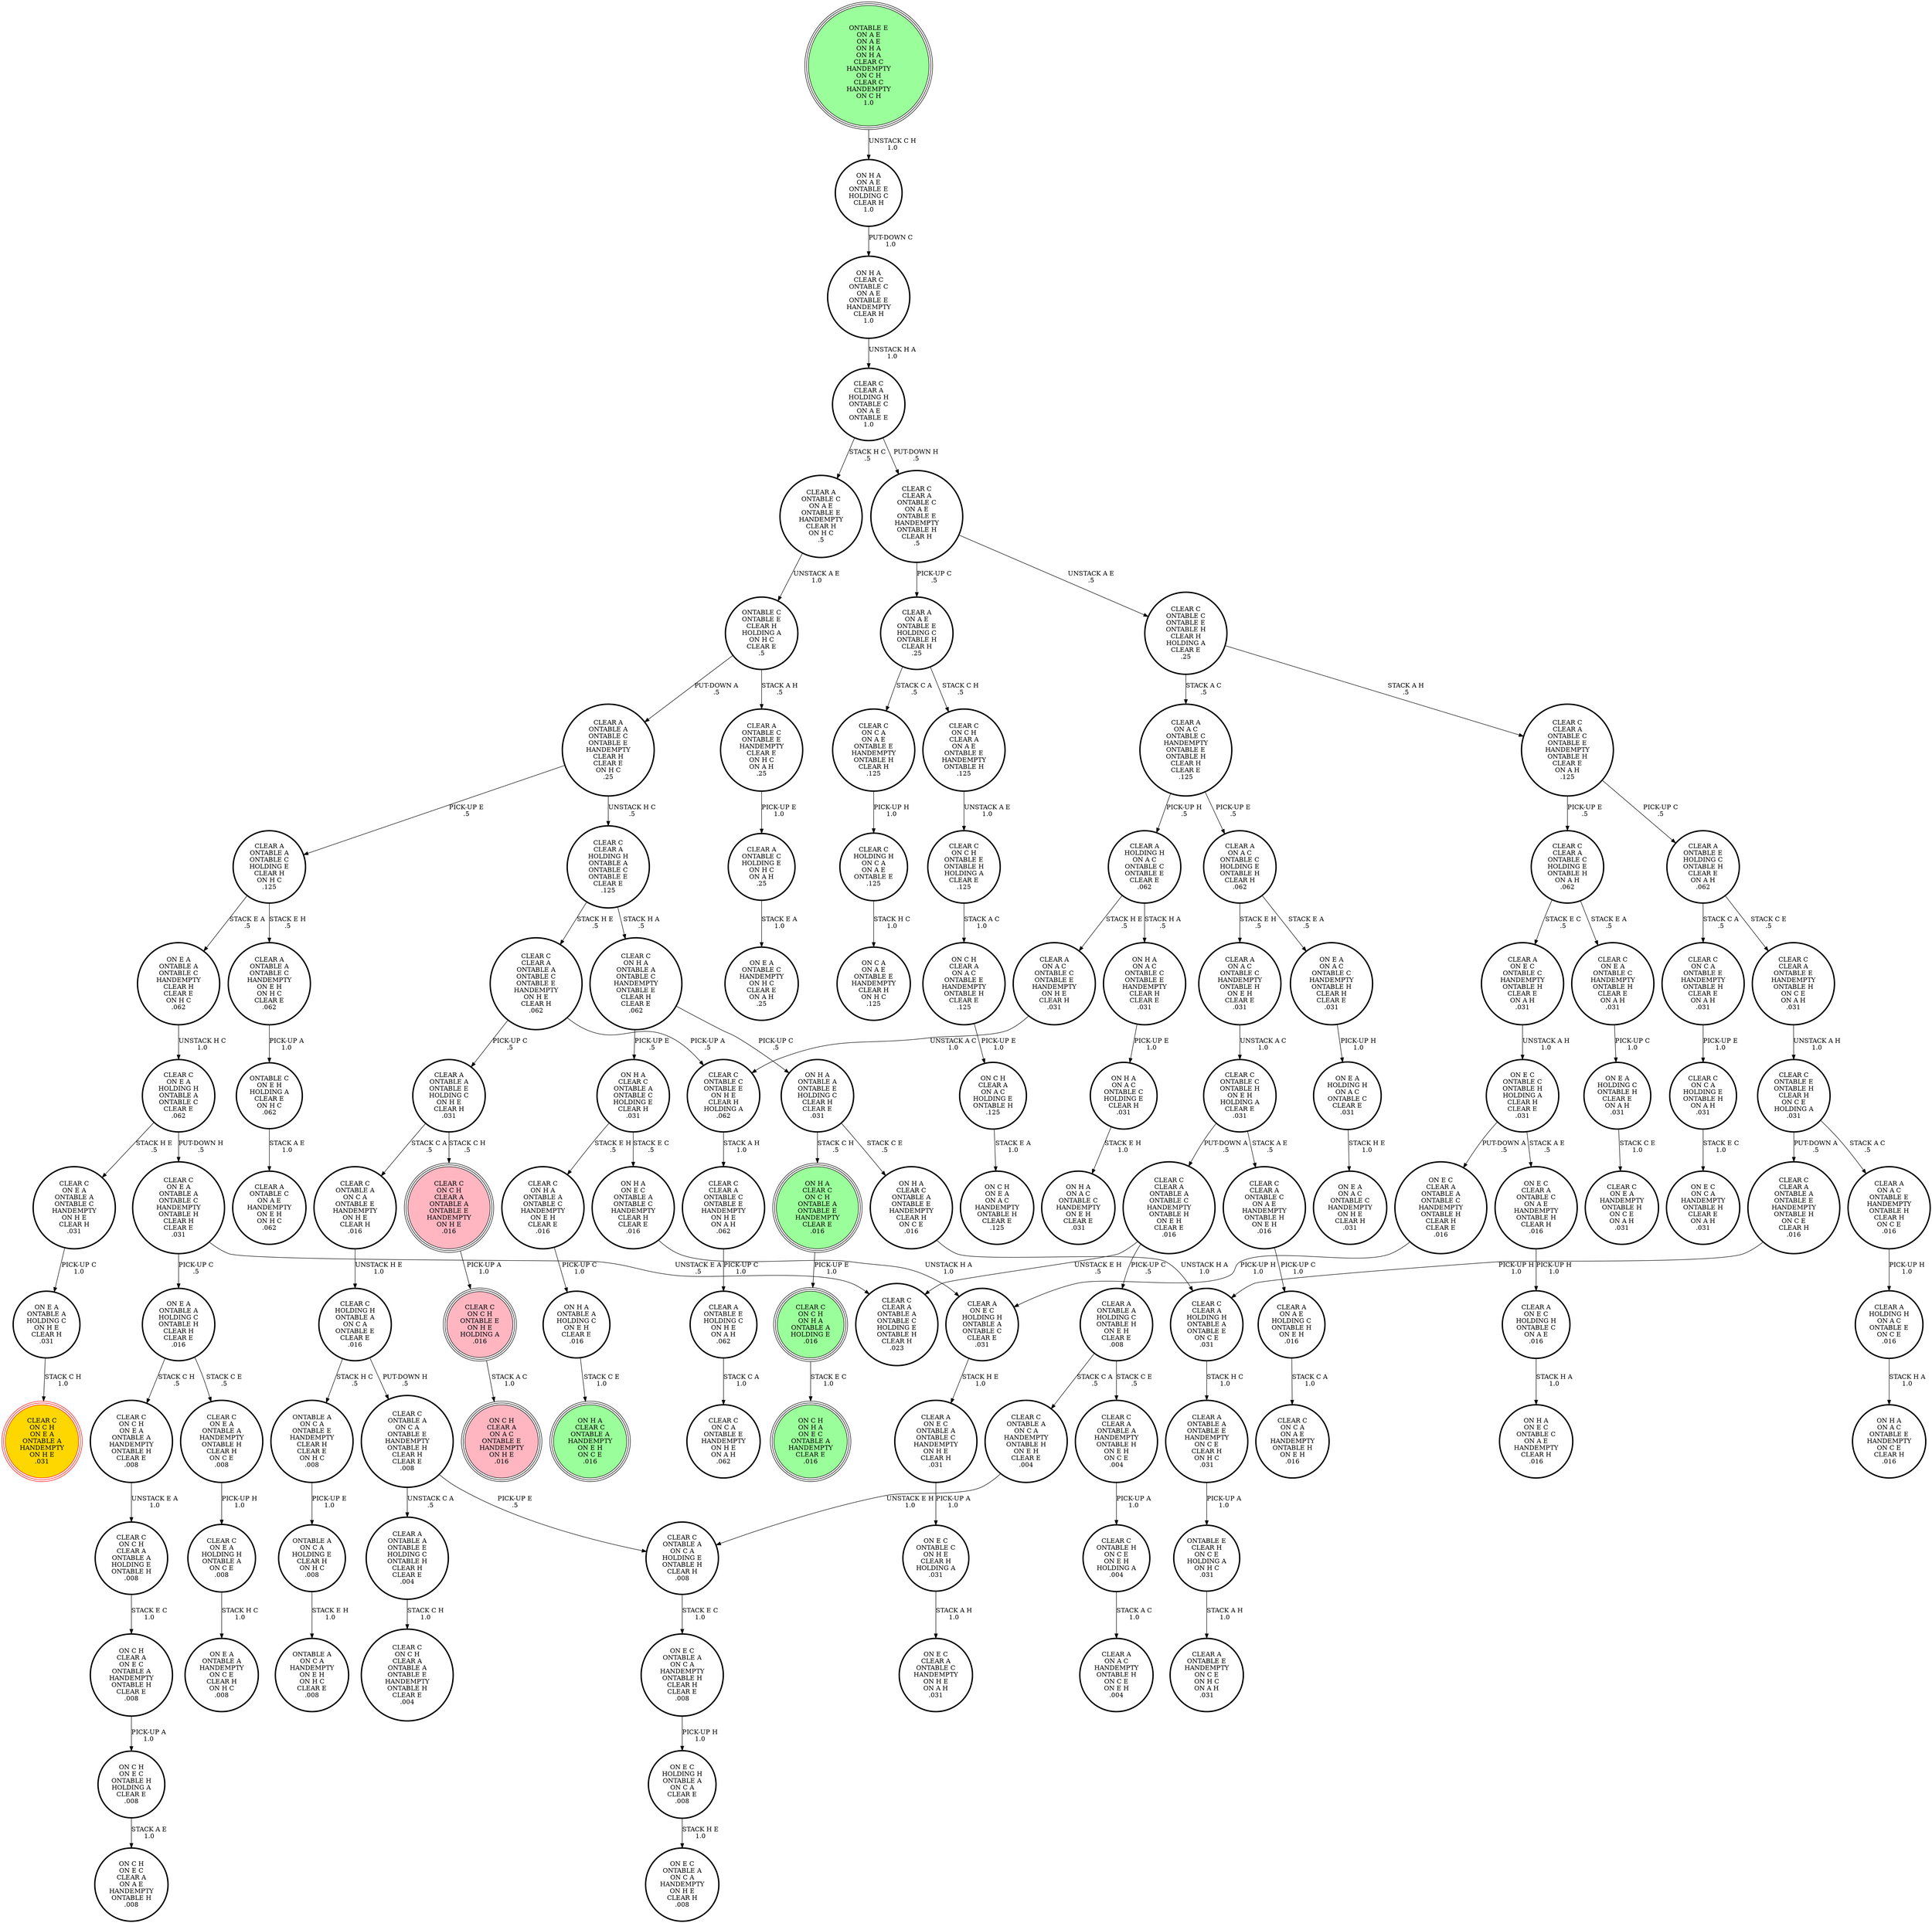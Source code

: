 digraph {
"CLEAR A\nON E C\nHOLDING H\nONTABLE A\nONTABLE C\nCLEAR E\n.031\n" -> "CLEAR A\nON E C\nONTABLE A\nONTABLE C\nHANDEMPTY\nON H E\nCLEAR H\n.031\n"[label="STACK H E\n1.0\n"];
"ON E C\nONTABLE C\nON H E\nCLEAR H\nHOLDING A\n.031\n" -> "ON E C\nCLEAR A\nONTABLE C\nHANDEMPTY\nON H E\nON A H\n.031\n"[label="STACK A H\n1.0\n"];
"CLEAR C\nCLEAR A\nONTABLE A\nONTABLE C\nONTABLE E\nHANDEMPTY\nON H E\nCLEAR H\n.062\n" -> "CLEAR A\nONTABLE A\nONTABLE E\nHOLDING C\nON H E\nCLEAR H\n.031\n"[label="PICK-UP C\n.5\n"];
"CLEAR C\nCLEAR A\nONTABLE A\nONTABLE C\nONTABLE E\nHANDEMPTY\nON H E\nCLEAR H\n.062\n" -> "CLEAR C\nONTABLE C\nONTABLE E\nON H E\nCLEAR H\nHOLDING A\n.062\n"[label="PICK-UP A\n.5\n"];
"ON H A\nCLEAR C\nON C H\nONTABLE A\nONTABLE E\nHANDEMPTY\nCLEAR E\n.016\n" -> "CLEAR C\nON C H\nON H A\nONTABLE A\nHOLDING E\n.016\n"[label="PICK-UP E\n1.0\n"];
"ON E A\nHOLDING C\nONTABLE H\nCLEAR E\nON A H\n.031\n" -> "CLEAR C\nON E A\nHANDEMPTY\nONTABLE H\nON C E\nON A H\n.031\n"[label="STACK C E\n1.0\n"];
"CLEAR C\nCLEAR A\nONTABLE C\nONTABLE E\nHANDEMPTY\nON H E\nON A H\n.062\n" -> "CLEAR A\nONTABLE E\nHOLDING C\nON H E\nON A H\n.062\n"[label="PICK-UP C\n1.0\n"];
"CLEAR A\nON A C\nONTABLE C\nHANDEMPTY\nONTABLE H\nON E H\nCLEAR E\n.031\n" -> "CLEAR C\nONTABLE C\nONTABLE H\nON E H\nHOLDING A\nCLEAR E\n.031\n"[label="UNSTACK A C\n1.0\n"];
"CLEAR A\nONTABLE A\nONTABLE E\nHOLDING C\nONTABLE H\nCLEAR H\nCLEAR E\n.004\n" -> "CLEAR C\nON C H\nCLEAR A\nONTABLE A\nONTABLE E\nHANDEMPTY\nONTABLE H\nCLEAR E\n.004\n"[label="STACK C H\n1.0\n"];
"ONTABLE C\nON E H\nHOLDING A\nCLEAR E\nON H C\n.062\n" -> "CLEAR A\nONTABLE C\nON A E\nHANDEMPTY\nON E H\nON H C\n.062\n"[label="STACK A E\n1.0\n"];
"CLEAR A\nONTABLE C\nON A E\nONTABLE E\nHANDEMPTY\nCLEAR H\nON H C\n.5\n" -> "ONTABLE C\nONTABLE E\nCLEAR H\nHOLDING A\nON H C\nCLEAR E\n.5\n"[label="UNSTACK A E\n1.0\n"];
"CLEAR C\nON C H\nONTABLE E\nONTABLE H\nHOLDING A\nCLEAR E\n.125\n" -> "ON C H\nCLEAR A\nON A C\nONTABLE E\nHANDEMPTY\nONTABLE H\nCLEAR E\n.125\n"[label="STACK A C\n1.0\n"];
"ON H A\nON A E\nONTABLE E\nHOLDING C\nCLEAR H\n1.0\n" -> "ON H A\nCLEAR C\nONTABLE C\nON A E\nONTABLE E\nHANDEMPTY\nCLEAR H\n1.0\n"[label="PUT-DOWN C\n1.0\n"];
"CLEAR A\nONTABLE A\nONTABLE C\nHOLDING E\nCLEAR H\nON H C\n.125\n" -> "ON E A\nONTABLE A\nONTABLE C\nHANDEMPTY\nCLEAR H\nCLEAR E\nON H C\n.062\n"[label="STACK E A\n.5\n"];
"CLEAR A\nONTABLE A\nONTABLE C\nHOLDING E\nCLEAR H\nON H C\n.125\n" -> "CLEAR A\nONTABLE A\nONTABLE C\nHANDEMPTY\nON E H\nON H C\nCLEAR E\n.062\n"[label="STACK E H\n.5\n"];
"ON C H\nCLEAR A\nON A C\nHOLDING E\nONTABLE H\n.125\n" -> "ON C H\nON E A\nON A C\nHANDEMPTY\nONTABLE H\nCLEAR E\n.125\n"[label="STACK E A\n1.0\n"];
"ON H A\nONTABLE A\nHOLDING C\nON E H\nCLEAR E\n.016\n" -> "ON H A\nCLEAR C\nONTABLE A\nHANDEMPTY\nON E H\nON C E\n.016\n"[label="STACK C E\n1.0\n"];
"ON E A\nHOLDING H\nON A C\nONTABLE C\nCLEAR E\n.031\n" -> "ON E A\nON A C\nONTABLE C\nHANDEMPTY\nON H E\nCLEAR H\n.031\n"[label="STACK H E\n1.0\n"];
"CLEAR C\nCLEAR A\nONTABLE C\nON A E\nONTABLE E\nHANDEMPTY\nONTABLE H\nCLEAR H\n.5\n" -> "CLEAR C\nONTABLE C\nONTABLE E\nONTABLE H\nCLEAR H\nHOLDING A\nCLEAR E\n.25\n"[label="UNSTACK A E\n.5\n"];
"CLEAR C\nCLEAR A\nONTABLE C\nON A E\nONTABLE E\nHANDEMPTY\nONTABLE H\nCLEAR H\n.5\n" -> "CLEAR A\nON A E\nONTABLE E\nHOLDING C\nONTABLE H\nCLEAR H\n.25\n"[label="PICK-UP C\n.5\n"];
"CLEAR C\nON C H\nCLEAR A\nONTABLE A\nONTABLE E\nHANDEMPTY\nON H E\n.016\n" -> "CLEAR C\nON C H\nONTABLE E\nON H E\nHOLDING A\n.016\n"[label="PICK-UP A\n1.0\n"];
"CLEAR C\nONTABLE A\nON C A\nONTABLE E\nHANDEMPTY\nONTABLE H\nCLEAR H\nCLEAR E\n.008\n" -> "CLEAR C\nONTABLE A\nON C A\nHOLDING E\nONTABLE H\nCLEAR H\n.008\n"[label="PICK-UP E\n.5\n"];
"CLEAR C\nONTABLE A\nON C A\nONTABLE E\nHANDEMPTY\nONTABLE H\nCLEAR H\nCLEAR E\n.008\n" -> "CLEAR A\nONTABLE A\nONTABLE E\nHOLDING C\nONTABLE H\nCLEAR H\nCLEAR E\n.004\n"[label="UNSTACK C A\n.5\n"];
"CLEAR C\nON C H\nONTABLE E\nON H E\nHOLDING A\n.016\n" -> "ON C H\nCLEAR A\nON A C\nONTABLE E\nHANDEMPTY\nON H E\n.016\n"[label="STACK A C\n1.0\n"];
"CLEAR C\nONTABLE A\nON C A\nHANDEMPTY\nONTABLE H\nON E H\nCLEAR E\n.004\n" -> "CLEAR C\nONTABLE A\nON C A\nHOLDING E\nONTABLE H\nCLEAR H\n.008\n"[label="UNSTACK E H\n1.0\n"];
"CLEAR A\nHOLDING H\nON A C\nONTABLE C\nONTABLE E\nCLEAR E\n.062\n" -> "CLEAR A\nON A C\nONTABLE C\nONTABLE E\nHANDEMPTY\nON H E\nCLEAR H\n.031\n"[label="STACK H E\n.5\n"];
"CLEAR A\nHOLDING H\nON A C\nONTABLE C\nONTABLE E\nCLEAR E\n.062\n" -> "ON H A\nON A C\nONTABLE C\nONTABLE E\nHANDEMPTY\nCLEAR H\nCLEAR E\n.031\n"[label="STACK H A\n.5\n"];
"ON H A\nON A C\nONTABLE C\nHOLDING E\nCLEAR H\n.031\n" -> "ON H A\nON A C\nONTABLE C\nHANDEMPTY\nON E H\nCLEAR E\n.031\n"[label="STACK E H\n1.0\n"];
"CLEAR C\nCLEAR A\nHOLDING H\nONTABLE A\nONTABLE E\nON C E\n.031\n" -> "CLEAR A\nONTABLE A\nONTABLE E\nHANDEMPTY\nON C E\nCLEAR H\nON H C\n.031\n"[label="STACK H C\n1.0\n"];
"CLEAR C\nONTABLE C\nONTABLE E\nONTABLE H\nCLEAR H\nHOLDING A\nCLEAR E\n.25\n" -> "CLEAR A\nON A C\nONTABLE C\nHANDEMPTY\nONTABLE E\nONTABLE H\nCLEAR H\nCLEAR E\n.125\n"[label="STACK A C\n.5\n"];
"CLEAR C\nONTABLE C\nONTABLE E\nONTABLE H\nCLEAR H\nHOLDING A\nCLEAR E\n.25\n" -> "CLEAR C\nCLEAR A\nONTABLE C\nONTABLE E\nHANDEMPTY\nONTABLE H\nCLEAR E\nON A H\n.125\n"[label="STACK A H\n.5\n"];
"CLEAR C\nCLEAR A\nHOLDING H\nONTABLE A\nONTABLE C\nONTABLE E\nCLEAR E\n.125\n" -> "CLEAR C\nON H A\nONTABLE A\nONTABLE C\nHANDEMPTY\nONTABLE E\nCLEAR H\nCLEAR E\n.062\n"[label="STACK H A\n.5\n"];
"CLEAR C\nCLEAR A\nHOLDING H\nONTABLE A\nONTABLE C\nONTABLE E\nCLEAR E\n.125\n" -> "CLEAR C\nCLEAR A\nONTABLE A\nONTABLE C\nONTABLE E\nHANDEMPTY\nON H E\nCLEAR H\n.062\n"[label="STACK H E\n.5\n"];
"ON C H\nCLEAR A\nON A C\nONTABLE E\nHANDEMPTY\nONTABLE H\nCLEAR E\n.125\n" -> "ON C H\nCLEAR A\nON A C\nHOLDING E\nONTABLE H\n.125\n"[label="PICK-UP E\n1.0\n"];
"CLEAR C\nONTABLE A\nON C A\nHOLDING E\nONTABLE H\nCLEAR H\n.008\n" -> "ON E C\nONTABLE A\nON C A\nHANDEMPTY\nONTABLE H\nCLEAR H\nCLEAR E\n.008\n"[label="STACK E C\n1.0\n"];
"ON C H\nCLEAR A\nON E C\nONTABLE A\nHANDEMPTY\nONTABLE H\nCLEAR E\n.008\n" -> "ON C H\nON E C\nONTABLE H\nHOLDING A\nCLEAR E\n.008\n"[label="PICK-UP A\n1.0\n"];
"CLEAR C\nON C H\nCLEAR A\nONTABLE A\nHOLDING E\nONTABLE H\n.008\n" -> "ON C H\nCLEAR A\nON E C\nONTABLE A\nHANDEMPTY\nONTABLE H\nCLEAR E\n.008\n"[label="STACK E C\n1.0\n"];
"CLEAR C\nHOLDING H\nON C A\nON A E\nONTABLE E\n.125\n" -> "ON C A\nON A E\nONTABLE E\nHANDEMPTY\nCLEAR H\nON H C\n.125\n"[label="STACK H C\n1.0\n"];
"CLEAR C\nCLEAR A\nONTABLE C\nONTABLE E\nHANDEMPTY\nONTABLE H\nCLEAR E\nON A H\n.125\n" -> "CLEAR C\nCLEAR A\nONTABLE C\nHOLDING E\nONTABLE H\nON A H\n.062\n"[label="PICK-UP E\n.5\n"];
"CLEAR C\nCLEAR A\nONTABLE C\nONTABLE E\nHANDEMPTY\nONTABLE H\nCLEAR E\nON A H\n.125\n" -> "CLEAR A\nONTABLE E\nHOLDING C\nONTABLE H\nCLEAR E\nON A H\n.062\n"[label="PICK-UP C\n.5\n"];
"ON H A\nON A C\nONTABLE C\nONTABLE E\nHANDEMPTY\nCLEAR H\nCLEAR E\n.031\n" -> "ON H A\nON A C\nONTABLE C\nHOLDING E\nCLEAR H\n.031\n"[label="PICK-UP E\n1.0\n"];
"ON E A\nONTABLE A\nONTABLE C\nHANDEMPTY\nCLEAR H\nCLEAR E\nON H C\n.062\n" -> "CLEAR C\nON E A\nHOLDING H\nONTABLE A\nONTABLE C\nCLEAR E\n.062\n"[label="UNSTACK H C\n1.0\n"];
"CLEAR C\nON E A\nONTABLE A\nONTABLE C\nHANDEMPTY\nONTABLE H\nCLEAR H\nCLEAR E\n.031\n" -> "CLEAR C\nCLEAR A\nONTABLE A\nONTABLE C\nHOLDING E\nONTABLE H\nCLEAR H\n.023\n"[label="UNSTACK E A\n.5\n"];
"CLEAR C\nON E A\nONTABLE A\nONTABLE C\nHANDEMPTY\nONTABLE H\nCLEAR H\nCLEAR E\n.031\n" -> "ON E A\nONTABLE A\nHOLDING C\nONTABLE H\nCLEAR H\nCLEAR E\n.016\n"[label="PICK-UP C\n.5\n"];
"CLEAR C\nON E A\nONTABLE A\nHANDEMPTY\nONTABLE H\nCLEAR H\nON C E\n.008\n" -> "CLEAR C\nON E A\nHOLDING H\nONTABLE A\nON C E\n.008\n"[label="PICK-UP H\n1.0\n"];
"CLEAR A\nONTABLE A\nONTABLE C\nHANDEMPTY\nON E H\nON H C\nCLEAR E\n.062\n" -> "ONTABLE C\nON E H\nHOLDING A\nCLEAR E\nON H C\n.062\n"[label="PICK-UP A\n1.0\n"];
"ON E C\nONTABLE A\nON C A\nHANDEMPTY\nONTABLE H\nCLEAR H\nCLEAR E\n.008\n" -> "ON E C\nHOLDING H\nONTABLE A\nON C A\nCLEAR E\n.008\n"[label="PICK-UP H\n1.0\n"];
"CLEAR C\nCLEAR A\nONTABLE A\nHANDEMPTY\nONTABLE H\nON E H\nON C E\n.004\n" -> "CLEAR C\nONTABLE H\nON C E\nON E H\nHOLDING A\n.004\n"[label="PICK-UP A\n1.0\n"];
"ON C H\nON E C\nONTABLE H\nHOLDING A\nCLEAR E\n.008\n" -> "ON C H\nON E C\nCLEAR A\nON A E\nHANDEMPTY\nONTABLE H\n.008\n"[label="STACK A E\n1.0\n"];
"ON H A\nCLEAR C\nONTABLE A\nONTABLE C\nHOLDING E\nCLEAR H\n.031\n" -> "CLEAR C\nON H A\nONTABLE A\nONTABLE C\nHANDEMPTY\nON E H\nCLEAR E\n.016\n"[label="STACK E H\n.5\n"];
"ON H A\nCLEAR C\nONTABLE A\nONTABLE C\nHOLDING E\nCLEAR H\n.031\n" -> "ON H A\nON E C\nONTABLE A\nONTABLE C\nHANDEMPTY\nCLEAR H\nCLEAR E\n.016\n"[label="STACK E C\n.5\n"];
"CLEAR A\nON A C\nONTABLE C\nHOLDING E\nONTABLE H\nCLEAR H\n.062\n" -> "ON E A\nON A C\nONTABLE C\nHANDEMPTY\nONTABLE H\nCLEAR H\nCLEAR E\n.031\n"[label="STACK E A\n.5\n"];
"CLEAR A\nON A C\nONTABLE C\nHOLDING E\nONTABLE H\nCLEAR H\n.062\n" -> "CLEAR A\nON A C\nONTABLE C\nHANDEMPTY\nONTABLE H\nON E H\nCLEAR E\n.031\n"[label="STACK E H\n.5\n"];
"CLEAR A\nON E C\nONTABLE C\nHANDEMPTY\nONTABLE H\nCLEAR E\nON A H\n.031\n" -> "ON E C\nONTABLE C\nONTABLE H\nHOLDING A\nCLEAR H\nCLEAR E\n.031\n"[label="UNSTACK A H\n1.0\n"];
"CLEAR C\nON H A\nONTABLE A\nONTABLE C\nHANDEMPTY\nONTABLE E\nCLEAR H\nCLEAR E\n.062\n" -> "ON H A\nCLEAR C\nONTABLE A\nONTABLE C\nHOLDING E\nCLEAR H\n.031\n"[label="PICK-UP E\n.5\n"];
"CLEAR C\nON H A\nONTABLE A\nONTABLE C\nHANDEMPTY\nONTABLE E\nCLEAR H\nCLEAR E\n.062\n" -> "ON H A\nONTABLE A\nONTABLE E\nHOLDING C\nCLEAR H\nCLEAR E\n.031\n"[label="PICK-UP C\n.5\n"];
"CLEAR A\nONTABLE A\nONTABLE E\nHANDEMPTY\nON C E\nCLEAR H\nON H C\n.031\n" -> "ONTABLE E\nCLEAR H\nON C E\nHOLDING A\nON H C\n.031\n"[label="PICK-UP A\n1.0\n"];
"CLEAR A\nON A E\nHOLDING C\nONTABLE H\nON E H\n.016\n" -> "CLEAR C\nON C A\nON A E\nHANDEMPTY\nONTABLE H\nON E H\n.016\n"[label="STACK C A\n1.0\n"];
"CLEAR C\nON C H\nON H A\nONTABLE A\nHOLDING E\n.016\n" -> "ON C H\nON H A\nON E C\nONTABLE A\nHANDEMPTY\nCLEAR E\n.016\n"[label="STACK E C\n1.0\n"];
"CLEAR C\nON C A\nHOLDING E\nONTABLE H\nON A H\n.031\n" -> "ON E C\nON C A\nHANDEMPTY\nONTABLE H\nCLEAR E\nON A H\n.031\n"[label="STACK E C\n1.0\n"];
"CLEAR A\nON A C\nONTABLE C\nONTABLE E\nHANDEMPTY\nON H E\nCLEAR H\n.031\n" -> "CLEAR C\nONTABLE C\nONTABLE E\nON H E\nCLEAR H\nHOLDING A\n.062\n"[label="UNSTACK A C\n1.0\n"];
"CLEAR C\nCLEAR A\nONTABLE A\nONTABLE E\nHANDEMPTY\nONTABLE H\nON C E\nCLEAR H\n.016\n" -> "CLEAR C\nCLEAR A\nHOLDING H\nONTABLE A\nONTABLE E\nON C E\n.031\n"[label="PICK-UP H\n1.0\n"];
"CLEAR A\nON A E\nONTABLE E\nHOLDING C\nONTABLE H\nCLEAR H\n.25\n" -> "CLEAR C\nON C A\nON A E\nONTABLE E\nHANDEMPTY\nONTABLE H\nCLEAR H\n.125\n"[label="STACK C A\n.5\n"];
"CLEAR A\nON A E\nONTABLE E\nHOLDING C\nONTABLE H\nCLEAR H\n.25\n" -> "CLEAR C\nON C H\nCLEAR A\nON A E\nONTABLE E\nHANDEMPTY\nONTABLE H\n.125\n"[label="STACK C H\n.5\n"];
"CLEAR A\nONTABLE E\nHOLDING C\nONTABLE H\nCLEAR E\nON A H\n.062\n" -> "CLEAR C\nON C A\nONTABLE E\nHANDEMPTY\nONTABLE H\nCLEAR E\nON A H\n.031\n"[label="STACK C A\n.5\n"];
"CLEAR A\nONTABLE E\nHOLDING C\nONTABLE H\nCLEAR E\nON A H\n.062\n" -> "CLEAR C\nCLEAR A\nONTABLE E\nHANDEMPTY\nONTABLE H\nON C E\nON A H\n.031\n"[label="STACK C E\n.5\n"];
"CLEAR C\nCLEAR A\nONTABLE E\nHANDEMPTY\nONTABLE H\nON C E\nON A H\n.031\n" -> "CLEAR C\nONTABLE E\nONTABLE H\nCLEAR H\nON C E\nHOLDING A\n.031\n"[label="UNSTACK A H\n1.0\n"];
"CLEAR C\nON E A\nHOLDING H\nONTABLE A\nON C E\n.008\n" -> "ON E A\nONTABLE A\nHANDEMPTY\nON C E\nCLEAR H\nON H C\n.008\n"[label="STACK H C\n1.0\n"];
"CLEAR C\nONTABLE C\nONTABLE E\nON H E\nCLEAR H\nHOLDING A\n.062\n" -> "CLEAR C\nCLEAR A\nONTABLE C\nONTABLE E\nHANDEMPTY\nON H E\nON A H\n.062\n"[label="STACK A H\n1.0\n"];
"CLEAR C\nHOLDING H\nONTABLE A\nON C A\nONTABLE E\nCLEAR E\n.016\n" -> "CLEAR C\nONTABLE A\nON C A\nONTABLE E\nHANDEMPTY\nONTABLE H\nCLEAR H\nCLEAR E\n.008\n"[label="PUT-DOWN H\n.5\n"];
"CLEAR C\nHOLDING H\nONTABLE A\nON C A\nONTABLE E\nCLEAR E\n.016\n" -> "ONTABLE A\nON C A\nONTABLE E\nHANDEMPTY\nCLEAR H\nCLEAR E\nON H C\n.008\n"[label="STACK H C\n.5\n"];
"ON E A\nONTABLE A\nHOLDING C\nON H E\nCLEAR H\n.031\n" -> "CLEAR C\nON C H\nON E A\nONTABLE A\nHANDEMPTY\nON H E\n.031\n"[label="STACK C H\n1.0\n"];
"ON E C\nONTABLE C\nONTABLE H\nHOLDING A\nCLEAR H\nCLEAR E\n.031\n" -> "ON E C\nCLEAR A\nONTABLE A\nONTABLE C\nHANDEMPTY\nONTABLE H\nCLEAR H\nCLEAR E\n.016\n"[label="PUT-DOWN A\n.5\n"];
"ON E C\nONTABLE C\nONTABLE H\nHOLDING A\nCLEAR H\nCLEAR E\n.031\n" -> "ON E C\nCLEAR A\nONTABLE C\nON A E\nHANDEMPTY\nONTABLE H\nCLEAR H\n.016\n"[label="STACK A E\n.5\n"];
"CLEAR C\nCLEAR A\nONTABLE A\nONTABLE C\nHANDEMPTY\nONTABLE H\nON E H\nCLEAR E\n.016\n" -> "CLEAR A\nONTABLE A\nHOLDING C\nONTABLE H\nON E H\nCLEAR E\n.008\n"[label="PICK-UP C\n.5\n"];
"CLEAR C\nCLEAR A\nONTABLE A\nONTABLE C\nHANDEMPTY\nONTABLE H\nON E H\nCLEAR E\n.016\n" -> "CLEAR C\nCLEAR A\nONTABLE A\nONTABLE C\nHOLDING E\nONTABLE H\nCLEAR H\n.023\n"[label="UNSTACK E H\n.5\n"];
"ON E C\nCLEAR A\nONTABLE A\nONTABLE C\nHANDEMPTY\nONTABLE H\nCLEAR H\nCLEAR E\n.016\n" -> "CLEAR A\nON E C\nHOLDING H\nONTABLE A\nONTABLE C\nCLEAR E\n.031\n"[label="PICK-UP H\n1.0\n"];
"CLEAR A\nON A C\nONTABLE E\nHANDEMPTY\nONTABLE H\nCLEAR H\nON C E\n.016\n" -> "CLEAR A\nHOLDING H\nON A C\nONTABLE E\nON C E\n.016\n"[label="PICK-UP H\n1.0\n"];
"CLEAR C\nON E A\nONTABLE C\nHANDEMPTY\nONTABLE H\nCLEAR E\nON A H\n.031\n" -> "ON E A\nHOLDING C\nONTABLE H\nCLEAR E\nON A H\n.031\n"[label="PICK-UP C\n1.0\n"];
"ON E C\nCLEAR A\nONTABLE C\nON A E\nHANDEMPTY\nONTABLE H\nCLEAR H\n.016\n" -> "CLEAR A\nON E C\nHOLDING H\nONTABLE C\nON A E\n.016\n"[label="PICK-UP H\n1.0\n"];
"CLEAR C\nONTABLE H\nON C E\nON E H\nHOLDING A\n.004\n" -> "CLEAR A\nON A C\nHANDEMPTY\nONTABLE H\nON C E\nON E H\n.004\n"[label="STACK A C\n1.0\n"];
"ON H A\nONTABLE A\nONTABLE E\nHOLDING C\nCLEAR H\nCLEAR E\n.031\n" -> "ON H A\nCLEAR C\nONTABLE A\nONTABLE E\nHANDEMPTY\nCLEAR H\nON C E\n.016\n"[label="STACK C E\n.5\n"];
"ON H A\nONTABLE A\nONTABLE E\nHOLDING C\nCLEAR H\nCLEAR E\n.031\n" -> "ON H A\nCLEAR C\nON C H\nONTABLE A\nONTABLE E\nHANDEMPTY\nCLEAR E\n.016\n"[label="STACK C H\n.5\n"];
"CLEAR C\nCLEAR A\nHOLDING H\nONTABLE C\nON A E\nONTABLE E\n1.0\n" -> "CLEAR C\nCLEAR A\nONTABLE C\nON A E\nONTABLE E\nHANDEMPTY\nONTABLE H\nCLEAR H\n.5\n"[label="PUT-DOWN H\n.5\n"];
"CLEAR C\nCLEAR A\nHOLDING H\nONTABLE C\nON A E\nONTABLE E\n1.0\n" -> "CLEAR A\nONTABLE C\nON A E\nONTABLE E\nHANDEMPTY\nCLEAR H\nON H C\n.5\n"[label="STACK H C\n.5\n"];
"ON H A\nON E C\nONTABLE A\nONTABLE C\nHANDEMPTY\nCLEAR H\nCLEAR E\n.016\n" -> "CLEAR A\nON E C\nHOLDING H\nONTABLE A\nONTABLE C\nCLEAR E\n.031\n"[label="UNSTACK H A\n1.0\n"];
"CLEAR C\nONTABLE C\nONTABLE H\nON E H\nHOLDING A\nCLEAR E\n.031\n" -> "CLEAR C\nCLEAR A\nONTABLE C\nON A E\nHANDEMPTY\nONTABLE H\nON E H\n.016\n"[label="STACK A E\n.5\n"];
"CLEAR C\nONTABLE C\nONTABLE H\nON E H\nHOLDING A\nCLEAR E\n.031\n" -> "CLEAR C\nCLEAR A\nONTABLE A\nONTABLE C\nHANDEMPTY\nONTABLE H\nON E H\nCLEAR E\n.016\n"[label="PUT-DOWN A\n.5\n"];
"CLEAR A\nON E C\nHOLDING H\nONTABLE C\nON A E\n.016\n" -> "ON H A\nON E C\nONTABLE C\nON A E\nHANDEMPTY\nCLEAR H\n.016\n"[label="STACK H A\n1.0\n"];
"CLEAR A\nONTABLE A\nHOLDING C\nONTABLE H\nON E H\nCLEAR E\n.008\n" -> "CLEAR C\nCLEAR A\nONTABLE A\nHANDEMPTY\nONTABLE H\nON E H\nON C E\n.004\n"[label="STACK C E\n.5\n"];
"CLEAR A\nONTABLE A\nHOLDING C\nONTABLE H\nON E H\nCLEAR E\n.008\n" -> "CLEAR C\nONTABLE A\nON C A\nHANDEMPTY\nONTABLE H\nON E H\nCLEAR E\n.004\n"[label="STACK C A\n.5\n"];
"CLEAR C\nON C A\nONTABLE E\nHANDEMPTY\nONTABLE H\nCLEAR E\nON A H\n.031\n" -> "CLEAR C\nON C A\nHOLDING E\nONTABLE H\nON A H\n.031\n"[label="PICK-UP E\n1.0\n"];
"ONTABLE A\nON C A\nONTABLE E\nHANDEMPTY\nCLEAR H\nCLEAR E\nON H C\n.008\n" -> "ONTABLE A\nON C A\nHOLDING E\nCLEAR H\nON H C\n.008\n"[label="PICK-UP E\n1.0\n"];
"CLEAR C\nCLEAR A\nONTABLE C\nON A E\nHANDEMPTY\nONTABLE H\nON E H\n.016\n" -> "CLEAR A\nON A E\nHOLDING C\nONTABLE H\nON E H\n.016\n"[label="PICK-UP C\n1.0\n"];
"CLEAR A\nONTABLE A\nONTABLE C\nONTABLE E\nHANDEMPTY\nCLEAR H\nCLEAR E\nON H C\n.25\n" -> "CLEAR A\nONTABLE A\nONTABLE C\nHOLDING E\nCLEAR H\nON H C\n.125\n"[label="PICK-UP E\n.5\n"];
"CLEAR A\nONTABLE A\nONTABLE C\nONTABLE E\nHANDEMPTY\nCLEAR H\nCLEAR E\nON H C\n.25\n" -> "CLEAR C\nCLEAR A\nHOLDING H\nONTABLE A\nONTABLE C\nONTABLE E\nCLEAR E\n.125\n"[label="UNSTACK H C\n.5\n"];
"CLEAR C\nCLEAR A\nONTABLE C\nHOLDING E\nONTABLE H\nON A H\n.062\n" -> "CLEAR A\nON E C\nONTABLE C\nHANDEMPTY\nONTABLE H\nCLEAR E\nON A H\n.031\n"[label="STACK E C\n.5\n"];
"CLEAR C\nCLEAR A\nONTABLE C\nHOLDING E\nONTABLE H\nON A H\n.062\n" -> "CLEAR C\nON E A\nONTABLE C\nHANDEMPTY\nONTABLE H\nCLEAR E\nON A H\n.031\n"[label="STACK E A\n.5\n"];
"ONTABLE E\nON A E\nON A E\nON H A\nON H A\nCLEAR C\nHANDEMPTY\nON C H\nCLEAR C\nHANDEMPTY\nON C H\n1.0\n" -> "ON H A\nON A E\nONTABLE E\nHOLDING C\nCLEAR H\n1.0\n"[label="UNSTACK C H\n1.0\n"];
"CLEAR C\nON C H\nON E A\nONTABLE A\nHANDEMPTY\nONTABLE H\nCLEAR E\n.008\n" -> "CLEAR C\nON C H\nCLEAR A\nONTABLE A\nHOLDING E\nONTABLE H\n.008\n"[label="UNSTACK E A\n1.0\n"];
"CLEAR C\nON H A\nONTABLE A\nONTABLE C\nHANDEMPTY\nON E H\nCLEAR E\n.016\n" -> "ON H A\nONTABLE A\nHOLDING C\nON E H\nCLEAR E\n.016\n"[label="PICK-UP C\n1.0\n"];
"CLEAR A\nHOLDING H\nON A C\nONTABLE E\nON C E\n.016\n" -> "ON H A\nON A C\nONTABLE E\nHANDEMPTY\nON C E\nCLEAR H\n.016\n"[label="STACK H A\n1.0\n"];
"CLEAR A\nON E C\nONTABLE A\nONTABLE C\nHANDEMPTY\nON H E\nCLEAR H\n.031\n" -> "ON E C\nONTABLE C\nON H E\nCLEAR H\nHOLDING A\n.031\n"[label="PICK-UP A\n1.0\n"];
"ON H A\nCLEAR C\nONTABLE C\nON A E\nONTABLE E\nHANDEMPTY\nCLEAR H\n1.0\n" -> "CLEAR C\nCLEAR A\nHOLDING H\nONTABLE C\nON A E\nONTABLE E\n1.0\n"[label="UNSTACK H A\n1.0\n"];
"ON E A\nON A C\nONTABLE C\nHANDEMPTY\nONTABLE H\nCLEAR H\nCLEAR E\n.031\n" -> "ON E A\nHOLDING H\nON A C\nONTABLE C\nCLEAR E\n.031\n"[label="PICK-UP H\n1.0\n"];
"CLEAR A\nONTABLE E\nHOLDING C\nON H E\nON A H\n.062\n" -> "CLEAR C\nON C A\nONTABLE E\nHANDEMPTY\nON H E\nON A H\n.062\n"[label="STACK C A\n1.0\n"];
"ONTABLE E\nCLEAR H\nON C E\nHOLDING A\nON H C\n.031\n" -> "CLEAR A\nONTABLE E\nHANDEMPTY\nON C E\nON H C\nON A H\n.031\n"[label="STACK A H\n1.0\n"];
"ONTABLE C\nONTABLE E\nCLEAR H\nHOLDING A\nON H C\nCLEAR E\n.5\n" -> "CLEAR A\nONTABLE A\nONTABLE C\nONTABLE E\nHANDEMPTY\nCLEAR H\nCLEAR E\nON H C\n.25\n"[label="PUT-DOWN A\n.5\n"];
"ONTABLE C\nONTABLE E\nCLEAR H\nHOLDING A\nON H C\nCLEAR E\n.5\n" -> "CLEAR A\nONTABLE C\nONTABLE E\nHANDEMPTY\nCLEAR E\nON H C\nON A H\n.25\n"[label="STACK A H\n.5\n"];
"CLEAR A\nONTABLE C\nONTABLE E\nHANDEMPTY\nCLEAR E\nON H C\nON A H\n.25\n" -> "CLEAR A\nONTABLE C\nHOLDING E\nON H C\nON A H\n.25\n"[label="PICK-UP E\n1.0\n"];
"CLEAR A\nON A C\nONTABLE C\nHANDEMPTY\nONTABLE E\nONTABLE H\nCLEAR H\nCLEAR E\n.125\n" -> "CLEAR A\nON A C\nONTABLE C\nHOLDING E\nONTABLE H\nCLEAR H\n.062\n"[label="PICK-UP E\n.5\n"];
"CLEAR A\nON A C\nONTABLE C\nHANDEMPTY\nONTABLE E\nONTABLE H\nCLEAR H\nCLEAR E\n.125\n" -> "CLEAR A\nHOLDING H\nON A C\nONTABLE C\nONTABLE E\nCLEAR E\n.062\n"[label="PICK-UP H\n.5\n"];
"CLEAR C\nON E A\nHOLDING H\nONTABLE A\nONTABLE C\nCLEAR E\n.062\n" -> "CLEAR C\nON E A\nONTABLE A\nONTABLE C\nHANDEMPTY\nONTABLE H\nCLEAR H\nCLEAR E\n.031\n"[label="PUT-DOWN H\n.5\n"];
"CLEAR C\nON E A\nHOLDING H\nONTABLE A\nONTABLE C\nCLEAR E\n.062\n" -> "CLEAR C\nON E A\nONTABLE A\nONTABLE C\nHANDEMPTY\nON H E\nCLEAR H\n.031\n"[label="STACK H E\n.5\n"];
"CLEAR C\nON C H\nCLEAR A\nON A E\nONTABLE E\nHANDEMPTY\nONTABLE H\n.125\n" -> "CLEAR C\nON C H\nONTABLE E\nONTABLE H\nHOLDING A\nCLEAR E\n.125\n"[label="UNSTACK A E\n1.0\n"];
"CLEAR C\nON C A\nON A E\nONTABLE E\nHANDEMPTY\nONTABLE H\nCLEAR H\n.125\n" -> "CLEAR C\nHOLDING H\nON C A\nON A E\nONTABLE E\n.125\n"[label="PICK-UP H\n1.0\n"];
"CLEAR A\nONTABLE A\nONTABLE E\nHOLDING C\nON H E\nCLEAR H\n.031\n" -> "CLEAR C\nON C H\nCLEAR A\nONTABLE A\nONTABLE E\nHANDEMPTY\nON H E\n.016\n"[label="STACK C H\n.5\n"];
"CLEAR A\nONTABLE A\nONTABLE E\nHOLDING C\nON H E\nCLEAR H\n.031\n" -> "CLEAR C\nONTABLE A\nON C A\nONTABLE E\nHANDEMPTY\nON H E\nCLEAR H\n.016\n"[label="STACK C A\n.5\n"];
"ON E C\nHOLDING H\nONTABLE A\nON C A\nCLEAR E\n.008\n" -> "ON E C\nONTABLE A\nON C A\nHANDEMPTY\nON H E\nCLEAR H\n.008\n"[label="STACK H E\n1.0\n"];
"ONTABLE A\nON C A\nHOLDING E\nCLEAR H\nON H C\n.008\n" -> "ONTABLE A\nON C A\nHANDEMPTY\nON E H\nON H C\nCLEAR E\n.008\n"[label="STACK E H\n1.0\n"];
"CLEAR C\nONTABLE A\nON C A\nONTABLE E\nHANDEMPTY\nON H E\nCLEAR H\n.016\n" -> "CLEAR C\nHOLDING H\nONTABLE A\nON C A\nONTABLE E\nCLEAR E\n.016\n"[label="UNSTACK H E\n1.0\n"];
"CLEAR C\nONTABLE E\nONTABLE H\nCLEAR H\nON C E\nHOLDING A\n.031\n" -> "CLEAR C\nCLEAR A\nONTABLE A\nONTABLE E\nHANDEMPTY\nONTABLE H\nON C E\nCLEAR H\n.016\n"[label="PUT-DOWN A\n.5\n"];
"CLEAR C\nONTABLE E\nONTABLE H\nCLEAR H\nON C E\nHOLDING A\n.031\n" -> "CLEAR A\nON A C\nONTABLE E\nHANDEMPTY\nONTABLE H\nCLEAR H\nON C E\n.016\n"[label="STACK A C\n.5\n"];
"ON E A\nONTABLE A\nHOLDING C\nONTABLE H\nCLEAR H\nCLEAR E\n.016\n" -> "CLEAR C\nON C H\nON E A\nONTABLE A\nHANDEMPTY\nONTABLE H\nCLEAR E\n.008\n"[label="STACK C H\n.5\n"];
"ON E A\nONTABLE A\nHOLDING C\nONTABLE H\nCLEAR H\nCLEAR E\n.016\n" -> "CLEAR C\nON E A\nONTABLE A\nHANDEMPTY\nONTABLE H\nCLEAR H\nON C E\n.008\n"[label="STACK C E\n.5\n"];
"CLEAR C\nON E A\nONTABLE A\nONTABLE C\nHANDEMPTY\nON H E\nCLEAR H\n.031\n" -> "ON E A\nONTABLE A\nHOLDING C\nON H E\nCLEAR H\n.031\n"[label="PICK-UP C\n1.0\n"];
"ON H A\nCLEAR C\nONTABLE A\nONTABLE E\nHANDEMPTY\nCLEAR H\nON C E\n.016\n" -> "CLEAR C\nCLEAR A\nHOLDING H\nONTABLE A\nONTABLE E\nON C E\n.031\n"[label="UNSTACK H A\n1.0\n"];
"CLEAR A\nONTABLE C\nHOLDING E\nON H C\nON A H\n.25\n" -> "ON E A\nONTABLE C\nHANDEMPTY\nON H C\nCLEAR E\nON A H\n.25\n"[label="STACK E A\n1.0\n"];
"ON C A\nON A E\nONTABLE E\nHANDEMPTY\nCLEAR H\nON H C\n.125\n" [shape=circle, penwidth=3];
"ON H A\nON E C\nONTABLE C\nON A E\nHANDEMPTY\nCLEAR H\n.016\n" [shape=circle, penwidth=3];
"ONTABLE A\nON C A\nHANDEMPTY\nON E H\nON H C\nCLEAR E\n.008\n" [shape=circle, penwidth=3];
"ON C H\nON H A\nON E C\nONTABLE A\nHANDEMPTY\nCLEAR E\n.016\n" [shape=circle, style=filled, fillcolor=palegreen1, peripheries=3];
"CLEAR C\nON C H\nCLEAR A\nONTABLE A\nONTABLE E\nHANDEMPTY\nONTABLE H\nCLEAR E\n.004\n" [shape=circle, penwidth=3];
"ON C H\nON E C\nCLEAR A\nON A E\nHANDEMPTY\nONTABLE H\n.008\n" [shape=circle, penwidth=3];
"ON E C\nONTABLE A\nON C A\nHANDEMPTY\nON H E\nCLEAR H\n.008\n" [shape=circle, penwidth=3];
"CLEAR A\nONTABLE C\nON A E\nHANDEMPTY\nON E H\nON H C\n.062\n" [shape=circle, penwidth=3];
"ON E C\nCLEAR A\nONTABLE C\nHANDEMPTY\nON H E\nON A H\n.031\n" [shape=circle, penwidth=3];
"CLEAR A\nON A C\nHANDEMPTY\nONTABLE H\nON C E\nON E H\n.004\n" [shape=circle, penwidth=3];
"ON E C\nON C A\nHANDEMPTY\nONTABLE H\nCLEAR E\nON A H\n.031\n" [shape=circle, penwidth=3];
"CLEAR A\nONTABLE E\nHANDEMPTY\nON C E\nON H C\nON A H\n.031\n" [shape=circle, penwidth=3];
"ON H A\nON A C\nONTABLE C\nHANDEMPTY\nON E H\nCLEAR E\n.031\n" [shape=circle, penwidth=3];
"ON C H\nCLEAR A\nON A C\nONTABLE E\nHANDEMPTY\nON H E\n.016\n" [shape=circle, style=filled, fillcolor=lightpink, peripheries=3];
"CLEAR C\nCLEAR A\nONTABLE A\nONTABLE C\nHOLDING E\nONTABLE H\nCLEAR H\n.023\n" [shape=circle, penwidth=3];
"CLEAR C\nON C A\nON A E\nHANDEMPTY\nONTABLE H\nON E H\n.016\n" [shape=circle, penwidth=3];
"ON H A\nCLEAR C\nONTABLE A\nHANDEMPTY\nON E H\nON C E\n.016\n" [shape=circle, style=filled, fillcolor=palegreen1, peripheries=3];
"ON C H\nON E A\nON A C\nHANDEMPTY\nONTABLE H\nCLEAR E\n.125\n" [shape=circle, penwidth=3];
"CLEAR C\nON C H\nON E A\nONTABLE A\nHANDEMPTY\nON H E\n.031\n" [shape=circle, style=filled color=red, fillcolor=gold, peripheries=3];
"ON E A\nON A C\nONTABLE C\nHANDEMPTY\nON H E\nCLEAR H\n.031\n" [shape=circle, penwidth=3];
"ON H A\nON A C\nONTABLE E\nHANDEMPTY\nON C E\nCLEAR H\n.016\n" [shape=circle, penwidth=3];
"ON E A\nONTABLE C\nHANDEMPTY\nON H C\nCLEAR E\nON A H\n.25\n" [shape=circle, penwidth=3];
"CLEAR C\nON C A\nONTABLE E\nHANDEMPTY\nON H E\nON A H\n.062\n" [shape=circle, penwidth=3];
"CLEAR C\nON E A\nHANDEMPTY\nONTABLE H\nON C E\nON A H\n.031\n" [shape=circle, penwidth=3];
"ON E A\nONTABLE A\nHANDEMPTY\nON C E\nCLEAR H\nON H C\n.008\n" [shape=circle, penwidth=3];
"ON C A\nON A E\nONTABLE E\nHANDEMPTY\nCLEAR H\nON H C\n.125\n" [shape=circle, penwidth=3];
"ON H A\nON E C\nONTABLE C\nON A E\nHANDEMPTY\nCLEAR H\n.016\n" [shape=circle, penwidth=3];
"CLEAR A\nONTABLE A\nONTABLE C\nHOLDING E\nCLEAR H\nON H C\n.125\n" [shape=circle, penwidth=3];
"CLEAR C\nON C H\nONTABLE E\nON H E\nHOLDING A\n.016\n" [shape=circle, style=filled, fillcolor=lightpink, peripheries=3];
"CLEAR A\nONTABLE A\nONTABLE E\nHOLDING C\nONTABLE H\nCLEAR H\nCLEAR E\n.004\n" [shape=circle, penwidth=3];
"ONTABLE A\nON C A\nHANDEMPTY\nON E H\nON H C\nCLEAR E\n.008\n" [shape=circle, penwidth=3];
"CLEAR C\nCLEAR A\nONTABLE C\nONTABLE E\nHANDEMPTY\nONTABLE H\nCLEAR E\nON A H\n.125\n" [shape=circle, penwidth=3];
"ON C H\nCLEAR A\nON A C\nHOLDING E\nONTABLE H\n.125\n" [shape=circle, penwidth=3];
"ON C H\nON H A\nON E C\nONTABLE A\nHANDEMPTY\nCLEAR E\n.016\n" [shape=circle, style=filled, fillcolor=palegreen1, peripheries=3];
"CLEAR A\nON A C\nONTABLE C\nHANDEMPTY\nONTABLE E\nONTABLE H\nCLEAR H\nCLEAR E\n.125\n" [shape=circle, penwidth=3];
"CLEAR C\nONTABLE A\nON C A\nHANDEMPTY\nONTABLE H\nON E H\nCLEAR E\n.004\n" [shape=circle, penwidth=3];
"CLEAR A\nONTABLE A\nONTABLE E\nHOLDING C\nON H E\nCLEAR H\n.031\n" [shape=circle, penwidth=3];
"CLEAR C\nCLEAR A\nONTABLE A\nONTABLE C\nHANDEMPTY\nONTABLE H\nON E H\nCLEAR E\n.016\n" [shape=circle, penwidth=3];
"CLEAR C\nON C H\nCLEAR A\nONTABLE A\nONTABLE E\nHANDEMPTY\nONTABLE H\nCLEAR E\n.004\n" [shape=circle, penwidth=3];
"ON C H\nON E C\nCLEAR A\nON A E\nHANDEMPTY\nONTABLE H\n.008\n" [shape=circle, penwidth=3];
"CLEAR A\nONTABLE E\nHOLDING C\nONTABLE H\nCLEAR E\nON A H\n.062\n" [shape=circle, penwidth=3];
"ON E C\nONTABLE A\nON C A\nHANDEMPTY\nON H E\nCLEAR H\n.008\n" [shape=circle, penwidth=3];
"ON E C\nCLEAR A\nONTABLE A\nONTABLE C\nHANDEMPTY\nONTABLE H\nCLEAR H\nCLEAR E\n.016\n" [shape=circle, penwidth=3];
"CLEAR A\nONTABLE A\nONTABLE C\nONTABLE E\nHANDEMPTY\nCLEAR H\nCLEAR E\nON H C\n.25\n" [shape=circle, penwidth=3];
"ON C H\nCLEAR A\nON A C\nONTABLE E\nHANDEMPTY\nONTABLE H\nCLEAR E\n.125\n" [shape=circle, penwidth=3];
"CLEAR A\nONTABLE C\nON A E\nHANDEMPTY\nON E H\nON H C\n.062\n" [shape=circle, penwidth=3];
"CLEAR A\nON E C\nONTABLE C\nHANDEMPTY\nONTABLE H\nCLEAR E\nON A H\n.031\n" [shape=circle, penwidth=3];
"ON E C\nCLEAR A\nONTABLE C\nON A E\nHANDEMPTY\nONTABLE H\nCLEAR H\n.016\n" [shape=circle, penwidth=3];
"CLEAR A\nONTABLE A\nHOLDING C\nONTABLE H\nON E H\nCLEAR E\n.008\n" [shape=circle, penwidth=3];
"ON C H\nON E C\nONTABLE H\nHOLDING A\nCLEAR E\n.008\n" [shape=circle, penwidth=3];
"ON E C\nCLEAR A\nONTABLE C\nHANDEMPTY\nON H E\nON A H\n.031\n" [shape=circle, penwidth=3];
"ON C H\nCLEAR A\nON E C\nONTABLE A\nHANDEMPTY\nONTABLE H\nCLEAR E\n.008\n" [shape=circle, penwidth=3];
"CLEAR A\nON A C\nONTABLE C\nONTABLE E\nHANDEMPTY\nON H E\nCLEAR H\n.031\n" [shape=circle, penwidth=3];
"CLEAR C\nON C A\nHOLDING E\nONTABLE H\nON A H\n.031\n" [shape=circle, penwidth=3];
"CLEAR A\nONTABLE E\nHOLDING C\nON H E\nON A H\n.062\n" [shape=circle, penwidth=3];
"CLEAR C\nCLEAR A\nONTABLE C\nON A E\nHANDEMPTY\nONTABLE H\nON E H\n.016\n" [shape=circle, penwidth=3];
"CLEAR C\nON C H\nONTABLE E\nONTABLE H\nHOLDING A\nCLEAR E\n.125\n" [shape=circle, penwidth=3];
"ON E A\nONTABLE A\nONTABLE C\nHANDEMPTY\nCLEAR H\nCLEAR E\nON H C\n.062\n" [shape=circle, penwidth=3];
"ONTABLE A\nON C A\nONTABLE E\nHANDEMPTY\nCLEAR H\nCLEAR E\nON H C\n.008\n" [shape=circle, penwidth=3];
"CLEAR C\nCLEAR A\nONTABLE C\nON A E\nONTABLE E\nHANDEMPTY\nONTABLE H\nCLEAR H\n.5\n" [shape=circle, penwidth=3];
"ONTABLE C\nON E H\nHOLDING A\nCLEAR E\nON H C\n.062\n" [shape=circle, penwidth=3];
"CLEAR A\nON A C\nONTABLE C\nHOLDING E\nONTABLE H\nCLEAR H\n.062\n" [shape=circle, penwidth=3];
"ON H A\nON A C\nONTABLE C\nHOLDING E\nCLEAR H\n.031\n" [shape=circle, penwidth=3];
"CLEAR A\nHOLDING H\nON A C\nONTABLE C\nONTABLE E\nCLEAR E\n.062\n" [shape=circle, penwidth=3];
"CLEAR C\nCLEAR A\nONTABLE C\nHOLDING E\nONTABLE H\nON A H\n.062\n" [shape=circle, penwidth=3];
"CLEAR A\nON A C\nONTABLE C\nHANDEMPTY\nONTABLE H\nON E H\nCLEAR E\n.031\n" [shape=circle, penwidth=3];
"CLEAR C\nON C H\nON H A\nONTABLE A\nHOLDING E\n.016\n" [shape=circle, style=filled, fillcolor=palegreen1, peripheries=3];
"ON H A\nON A E\nONTABLE E\nHOLDING C\nCLEAR H\n1.0\n" [shape=circle, penwidth=3];
"ON E A\nONTABLE A\nHOLDING C\nONTABLE H\nCLEAR H\nCLEAR E\n.016\n" [shape=circle, penwidth=3];
"ON H A\nCLEAR C\nONTABLE A\nONTABLE C\nHOLDING E\nCLEAR H\n.031\n" [shape=circle, penwidth=3];
"CLEAR A\nON A C\nHANDEMPTY\nONTABLE H\nON C E\nON E H\n.004\n" [shape=circle, penwidth=3];
"ON E C\nON C A\nHANDEMPTY\nONTABLE H\nCLEAR E\nON A H\n.031\n" [shape=circle, penwidth=3];
"ONTABLE C\nONTABLE E\nCLEAR H\nHOLDING A\nON H C\nCLEAR E\n.5\n" [shape=circle, penwidth=3];
"ON H A\nON A C\nONTABLE C\nONTABLE E\nHANDEMPTY\nCLEAR H\nCLEAR E\n.031\n" [shape=circle, penwidth=3];
"CLEAR C\nHOLDING H\nONTABLE A\nON C A\nONTABLE E\nCLEAR E\n.016\n" [shape=circle, penwidth=3];
"CLEAR A\nON E C\nONTABLE A\nONTABLE C\nHANDEMPTY\nON H E\nCLEAR H\n.031\n" [shape=circle, penwidth=3];
"CLEAR A\nON A C\nONTABLE E\nHANDEMPTY\nONTABLE H\nCLEAR H\nON C E\n.016\n" [shape=circle, penwidth=3];
"CLEAR C\nONTABLE C\nONTABLE H\nON E H\nHOLDING A\nCLEAR E\n.031\n" [shape=circle, penwidth=3];
"CLEAR C\nCLEAR A\nONTABLE A\nONTABLE E\nHANDEMPTY\nONTABLE H\nON C E\nCLEAR H\n.016\n" [shape=circle, penwidth=3];
"CLEAR C\nONTABLE E\nONTABLE H\nCLEAR H\nON C E\nHOLDING A\n.031\n" [shape=circle, penwidth=3];
"CLEAR C\nON C A\nON A E\nONTABLE E\nHANDEMPTY\nONTABLE H\nCLEAR H\n.125\n" [shape=circle, penwidth=3];
"CLEAR A\nONTABLE E\nHANDEMPTY\nON C E\nON H C\nON A H\n.031\n" [shape=circle, penwidth=3];
"CLEAR C\nCLEAR A\nHOLDING H\nONTABLE A\nONTABLE E\nON C E\n.031\n" [shape=circle, penwidth=3];
"ON H A\nON A C\nONTABLE C\nHANDEMPTY\nON E H\nCLEAR E\n.031\n" [shape=circle, penwidth=3];
"ON C H\nCLEAR A\nON A C\nONTABLE E\nHANDEMPTY\nON H E\n.016\n" [shape=circle, style=filled, fillcolor=lightpink, peripheries=3];
"CLEAR C\nCLEAR A\nONTABLE A\nONTABLE C\nHOLDING E\nONTABLE H\nCLEAR H\n.023\n" [shape=circle, penwidth=3];
"CLEAR C\nON C A\nON A E\nHANDEMPTY\nONTABLE H\nON E H\n.016\n" [shape=circle, penwidth=3];
"ON E A\nHOLDING H\nON A C\nONTABLE C\nCLEAR E\n.031\n" [shape=circle, penwidth=3];
"CLEAR C\nON E A\nHOLDING H\nONTABLE A\nONTABLE C\nCLEAR E\n.062\n" [shape=circle, penwidth=3];
"CLEAR A\nONTABLE A\nONTABLE C\nHANDEMPTY\nON E H\nON H C\nCLEAR E\n.062\n" [shape=circle, penwidth=3];
"ON E C\nONTABLE A\nON C A\nHANDEMPTY\nONTABLE H\nCLEAR H\nCLEAR E\n.008\n" [shape=circle, penwidth=3];
"CLEAR C\nON E A\nONTABLE C\nHANDEMPTY\nONTABLE H\nCLEAR E\nON A H\n.031\n" [shape=circle, penwidth=3];
"ON H A\nCLEAR C\nONTABLE A\nONTABLE E\nHANDEMPTY\nCLEAR H\nON C E\n.016\n" [shape=circle, penwidth=3];
"CLEAR C\nONTABLE C\nONTABLE E\nONTABLE H\nCLEAR H\nHOLDING A\nCLEAR E\n.25\n" [shape=circle, penwidth=3];
"ON H A\nCLEAR C\nONTABLE A\nHANDEMPTY\nON E H\nON C E\n.016\n" [shape=circle, style=filled, fillcolor=palegreen1, peripheries=3];
"CLEAR A\nONTABLE C\nON A E\nONTABLE E\nHANDEMPTY\nCLEAR H\nON H C\n.5\n" [shape=circle, penwidth=3];
"ON C H\nON E A\nON A C\nHANDEMPTY\nONTABLE H\nCLEAR E\n.125\n" [shape=circle, penwidth=3];
"CLEAR C\nON C H\nON E A\nONTABLE A\nHANDEMPTY\nON H E\n.031\n" [shape=circle, style=filled color=red, fillcolor=gold, peripheries=3];
"CLEAR C\nCLEAR A\nHOLDING H\nONTABLE A\nONTABLE C\nONTABLE E\nCLEAR E\n.125\n" [shape=circle, penwidth=3];
"CLEAR C\nCLEAR A\nONTABLE E\nHANDEMPTY\nONTABLE H\nON C E\nON A H\n.031\n" [shape=circle, penwidth=3];
"CLEAR C\nONTABLE H\nON C E\nON E H\nHOLDING A\n.004\n" [shape=circle, penwidth=3];
"ONTABLE E\nCLEAR H\nON C E\nHOLDING A\nON H C\n.031\n" [shape=circle, penwidth=3];
"CLEAR C\nON H A\nONTABLE A\nONTABLE C\nHANDEMPTY\nONTABLE E\nCLEAR H\nCLEAR E\n.062\n" [shape=circle, penwidth=3];
"CLEAR A\nONTABLE C\nHOLDING E\nON H C\nON A H\n.25\n" [shape=circle, penwidth=3];
"CLEAR A\nON A E\nONTABLE E\nHOLDING C\nONTABLE H\nCLEAR H\n.25\n" [shape=circle, penwidth=3];
"CLEAR A\nHOLDING H\nON A C\nONTABLE E\nON C E\n.016\n" [shape=circle, penwidth=3];
"CLEAR C\nHOLDING H\nON C A\nON A E\nONTABLE E\n.125\n" [shape=circle, penwidth=3];
"ON E A\nON A C\nONTABLE C\nHANDEMPTY\nONTABLE H\nCLEAR H\nCLEAR E\n.031\n" [shape=circle, penwidth=3];
"ON E C\nONTABLE C\nONTABLE H\nHOLDING A\nCLEAR H\nCLEAR E\n.031\n" [shape=circle, penwidth=3];
"ON H A\nONTABLE A\nONTABLE E\nHOLDING C\nCLEAR H\nCLEAR E\n.031\n" [shape=circle, penwidth=3];
"ON E A\nON A C\nONTABLE C\nHANDEMPTY\nON H E\nCLEAR H\n.031\n" [shape=circle, penwidth=3];
"CLEAR C\nON C H\nON E A\nONTABLE A\nHANDEMPTY\nONTABLE H\nCLEAR E\n.008\n" [shape=circle, penwidth=3];
"ONTABLE E\nON A E\nON A E\nON H A\nON H A\nCLEAR C\nHANDEMPTY\nON C H\nCLEAR C\nHANDEMPTY\nON C H\n1.0\n" [shape=circle, style=filled, fillcolor=palegreen1, peripheries=3];
"CLEAR C\nONTABLE C\nONTABLE E\nON H E\nCLEAR H\nHOLDING A\n.062\n" [shape=circle, penwidth=3];
"CLEAR C\nON C A\nONTABLE E\nHANDEMPTY\nONTABLE H\nCLEAR E\nON A H\n.031\n" [shape=circle, penwidth=3];
"ON H A\nONTABLE A\nHOLDING C\nON E H\nCLEAR E\n.016\n" [shape=circle, penwidth=3];
"CLEAR C\nON C H\nCLEAR A\nON A E\nONTABLE E\nHANDEMPTY\nONTABLE H\n.125\n" [shape=circle, penwidth=3];
"CLEAR C\nON C H\nCLEAR A\nONTABLE A\nONTABLE E\nHANDEMPTY\nON H E\n.016\n" [shape=circle, style=filled, fillcolor=lightpink, peripheries=3];
"CLEAR A\nONTABLE A\nONTABLE E\nHANDEMPTY\nON C E\nCLEAR H\nON H C\n.031\n" [shape=circle, penwidth=3];
"CLEAR A\nON E C\nHOLDING H\nONTABLE C\nON A E\n.016\n" [shape=circle, penwidth=3];
"CLEAR C\nCLEAR A\nONTABLE C\nONTABLE E\nHANDEMPTY\nON H E\nON A H\n.062\n" [shape=circle, penwidth=3];
"ON H A\nON A C\nONTABLE E\nHANDEMPTY\nON C E\nCLEAR H\n.016\n" [shape=circle, penwidth=3];
"CLEAR C\nON E A\nONTABLE A\nHANDEMPTY\nONTABLE H\nCLEAR H\nON C E\n.008\n" [shape=circle, penwidth=3];
"ON E C\nHOLDING H\nONTABLE A\nON C A\nCLEAR E\n.008\n" [shape=circle, penwidth=3];
"CLEAR A\nON E C\nHOLDING H\nONTABLE A\nONTABLE C\nCLEAR E\n.031\n" [shape=circle, penwidth=3];
"ONTABLE A\nON C A\nHOLDING E\nCLEAR H\nON H C\n.008\n" [shape=circle, penwidth=3];
"ON E A\nONTABLE C\nHANDEMPTY\nON H C\nCLEAR E\nON A H\n.25\n" [shape=circle, penwidth=3];
"CLEAR C\nCLEAR A\nHOLDING H\nONTABLE C\nON A E\nONTABLE E\n1.0\n" [shape=circle, penwidth=3];
"ON H A\nCLEAR C\nONTABLE C\nON A E\nONTABLE E\nHANDEMPTY\nCLEAR H\n1.0\n" [shape=circle, penwidth=3];
"ON H A\nCLEAR C\nON C H\nONTABLE A\nONTABLE E\nHANDEMPTY\nCLEAR E\n.016\n" [shape=circle, style=filled, fillcolor=palegreen1, peripheries=3];
"CLEAR C\nON C H\nCLEAR A\nONTABLE A\nHOLDING E\nONTABLE H\n.008\n" [shape=circle, penwidth=3];
"CLEAR C\nON C A\nONTABLE E\nHANDEMPTY\nON H E\nON A H\n.062\n" [shape=circle, penwidth=3];
"CLEAR C\nON H A\nONTABLE A\nONTABLE C\nHANDEMPTY\nON E H\nCLEAR E\n.016\n" [shape=circle, penwidth=3];
"CLEAR A\nON A E\nHOLDING C\nONTABLE H\nON E H\n.016\n" [shape=circle, penwidth=3];
"CLEAR C\nON E A\nONTABLE A\nONTABLE C\nHANDEMPTY\nON H E\nCLEAR H\n.031\n" [shape=circle, penwidth=3];
"CLEAR C\nON E A\nHANDEMPTY\nONTABLE H\nON C E\nON A H\n.031\n" [shape=circle, penwidth=3];
"CLEAR C\nCLEAR A\nONTABLE A\nONTABLE C\nONTABLE E\nHANDEMPTY\nON H E\nCLEAR H\n.062\n" [shape=circle, penwidth=3];
"CLEAR C\nONTABLE A\nON C A\nHOLDING E\nONTABLE H\nCLEAR H\n.008\n" [shape=circle, penwidth=3];
"CLEAR C\nCLEAR A\nONTABLE A\nHANDEMPTY\nONTABLE H\nON E H\nON C E\n.004\n" [shape=circle, penwidth=3];
"CLEAR C\nON E A\nONTABLE A\nONTABLE C\nHANDEMPTY\nONTABLE H\nCLEAR H\nCLEAR E\n.031\n" [shape=circle, penwidth=3];
"CLEAR C\nONTABLE A\nON C A\nONTABLE E\nHANDEMPTY\nONTABLE H\nCLEAR H\nCLEAR E\n.008\n" [shape=circle, penwidth=3];
"ON E A\nHOLDING C\nONTABLE H\nCLEAR E\nON A H\n.031\n" [shape=circle, penwidth=3];
"ON E C\nONTABLE C\nON H E\nCLEAR H\nHOLDING A\n.031\n" [shape=circle, penwidth=3];
"CLEAR C\nON E A\nHOLDING H\nONTABLE A\nON C E\n.008\n" [shape=circle, penwidth=3];
"CLEAR A\nONTABLE C\nONTABLE E\nHANDEMPTY\nCLEAR E\nON H C\nON A H\n.25\n" [shape=circle, penwidth=3];
"ON E A\nONTABLE A\nHANDEMPTY\nON C E\nCLEAR H\nON H C\n.008\n" [shape=circle, penwidth=3];
"CLEAR C\nONTABLE A\nON C A\nONTABLE E\nHANDEMPTY\nON H E\nCLEAR H\n.016\n" [shape=circle, penwidth=3];
"ON H A\nON E C\nONTABLE A\nONTABLE C\nHANDEMPTY\nCLEAR H\nCLEAR E\n.016\n" [shape=circle, penwidth=3];
"ON E A\nONTABLE A\nHOLDING C\nON H E\nCLEAR H\n.031\n" [shape=circle, penwidth=3];
}
